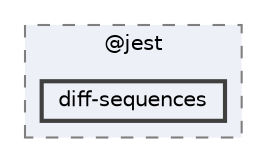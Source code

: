 digraph "C:/Users/arisc/OneDrive/Documents/GitHub/FINAL/EcoEats-Project/node_modules/@jest/diff-sequences"
{
 // LATEX_PDF_SIZE
  bgcolor="transparent";
  edge [fontname=Helvetica,fontsize=10,labelfontname=Helvetica,labelfontsize=10];
  node [fontname=Helvetica,fontsize=10,shape=box,height=0.2,width=0.4];
  compound=true
  subgraph clusterdir_a5f9a809b8491a8b02094d612b05c4e9 {
    graph [ bgcolor="#edf0f7", pencolor="grey50", label="@jest", fontname=Helvetica,fontsize=10 style="filled,dashed", URL="dir_a5f9a809b8491a8b02094d612b05c4e9.html",tooltip=""]
  dir_4895abe03ec80583099199ebbcbbd457 [label="diff-sequences", fillcolor="#edf0f7", color="grey25", style="filled,bold", URL="dir_4895abe03ec80583099199ebbcbbd457.html",tooltip=""];
  }
}
